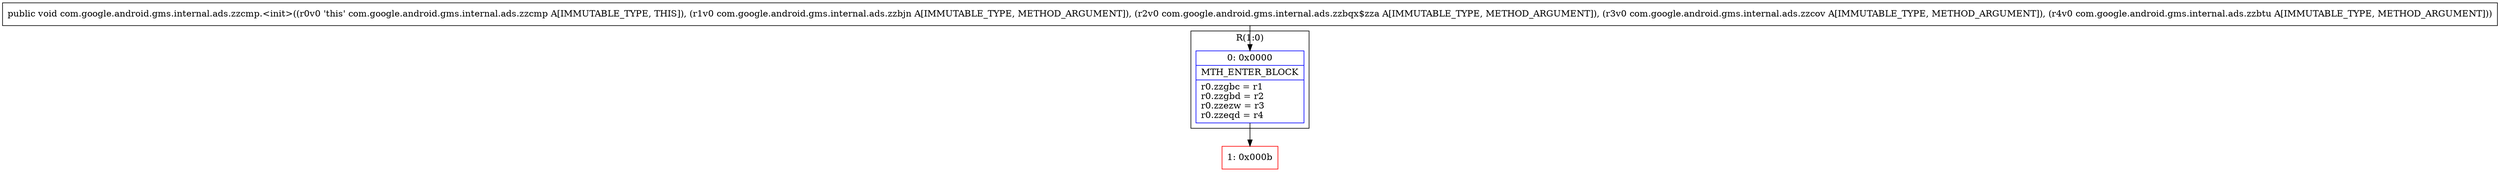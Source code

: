 digraph "CFG forcom.google.android.gms.internal.ads.zzcmp.\<init\>(Lcom\/google\/android\/gms\/internal\/ads\/zzbjn;Lcom\/google\/android\/gms\/internal\/ads\/zzbqx$zza;Lcom\/google\/android\/gms\/internal\/ads\/zzcov;Lcom\/google\/android\/gms\/internal\/ads\/zzbtu;)V" {
subgraph cluster_Region_1745804193 {
label = "R(1:0)";
node [shape=record,color=blue];
Node_0 [shape=record,label="{0\:\ 0x0000|MTH_ENTER_BLOCK\l|r0.zzgbc = r1\lr0.zzgbd = r2\lr0.zzezw = r3\lr0.zzeqd = r4\l}"];
}
Node_1 [shape=record,color=red,label="{1\:\ 0x000b}"];
MethodNode[shape=record,label="{public void com.google.android.gms.internal.ads.zzcmp.\<init\>((r0v0 'this' com.google.android.gms.internal.ads.zzcmp A[IMMUTABLE_TYPE, THIS]), (r1v0 com.google.android.gms.internal.ads.zzbjn A[IMMUTABLE_TYPE, METHOD_ARGUMENT]), (r2v0 com.google.android.gms.internal.ads.zzbqx$zza A[IMMUTABLE_TYPE, METHOD_ARGUMENT]), (r3v0 com.google.android.gms.internal.ads.zzcov A[IMMUTABLE_TYPE, METHOD_ARGUMENT]), (r4v0 com.google.android.gms.internal.ads.zzbtu A[IMMUTABLE_TYPE, METHOD_ARGUMENT])) }"];
MethodNode -> Node_0;
Node_0 -> Node_1;
}

